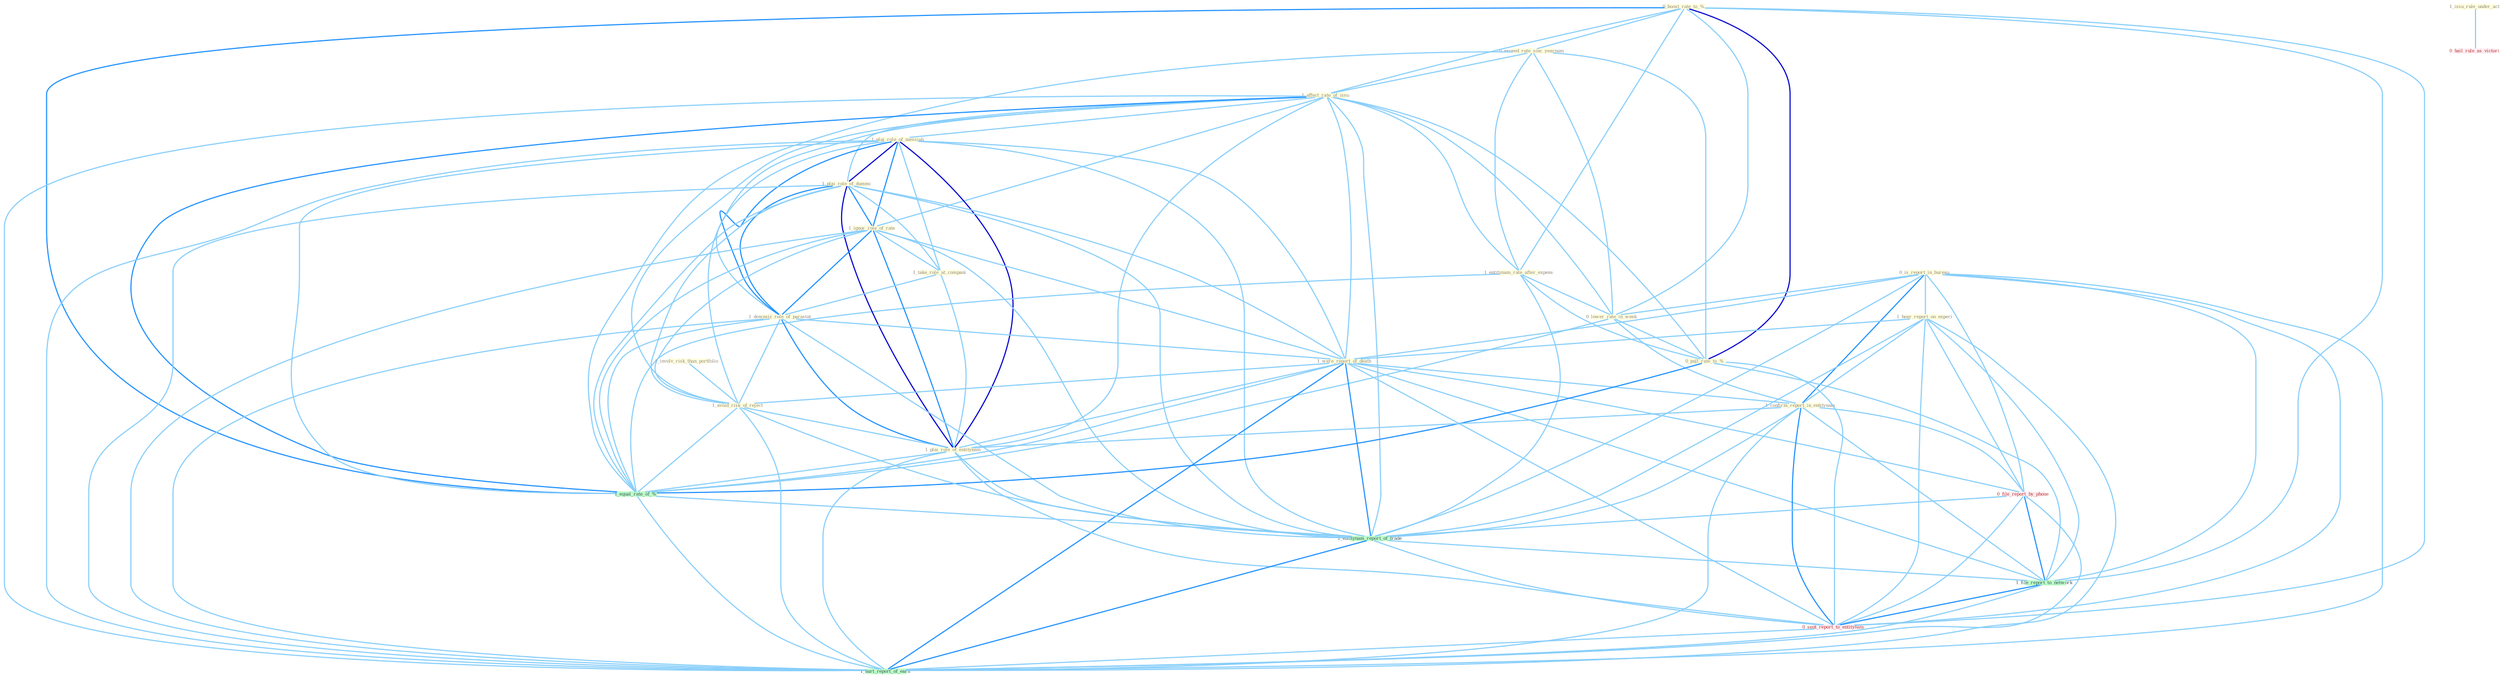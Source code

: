 Graph G{ 
    node
    [shape=polygon,style=filled,width=.5,height=.06,color="#BDFCC9",fixedsize=true,fontsize=4,
    fontcolor="#2f4f4f"];
    {node
    [color="#ffffe0", fontcolor="#8b7d6b"] "0_boost_rate_to_% " "0_exceed_rate_sinc_yearnum " "1_affect_rate_of_issu " "0_is_report_in_bureau " "1_plai_role_of_messiah " "1_entitynam_rate_after_expens " "1_plai_role_of_dummi " "1_involv_risk_than_portfolio " "1_ignor_role_of_rate " "1_take_role_at_compani " "1_downsiz_role_of_parastat " "1_hear_report_on_experi " "0_lower_rate_in_week " "1_issu_rule_under_act " "1_were_report_of_death " "0_pull_rate_to_% " "1_confirm_report_in_entitynam " "1_avoid_risk_of_reject " "1_plai_role_of_entitynam "}
{node [color="#fff0f5", fontcolor="#b22222"] "0_file_report_by_phone " "0_hail_rule_as_victori " "0_sent_report_to_entitynam "}
edge [color="#B0E2FF"];

	"0_boost_rate_to_% " -- "0_exceed_rate_sinc_yearnum " [w="1", color="#87cefa" ];
	"0_boost_rate_to_% " -- "1_affect_rate_of_issu " [w="1", color="#87cefa" ];
	"0_boost_rate_to_% " -- "1_entitynam_rate_after_expens " [w="1", color="#87cefa" ];
	"0_boost_rate_to_% " -- "0_lower_rate_in_week " [w="1", color="#87cefa" ];
	"0_boost_rate_to_% " -- "0_pull_rate_to_% " [w="3", color="#0000cd" , len=0.6];
	"0_boost_rate_to_% " -- "1_equal_rate_of_% " [w="2", color="#1e90ff" , len=0.8];
	"0_boost_rate_to_% " -- "1_file_report_to_network " [w="1", color="#87cefa" ];
	"0_boost_rate_to_% " -- "0_sent_report_to_entitynam " [w="1", color="#87cefa" ];
	"0_exceed_rate_sinc_yearnum " -- "1_affect_rate_of_issu " [w="1", color="#87cefa" ];
	"0_exceed_rate_sinc_yearnum " -- "1_entitynam_rate_after_expens " [w="1", color="#87cefa" ];
	"0_exceed_rate_sinc_yearnum " -- "0_lower_rate_in_week " [w="1", color="#87cefa" ];
	"0_exceed_rate_sinc_yearnum " -- "0_pull_rate_to_% " [w="1", color="#87cefa" ];
	"0_exceed_rate_sinc_yearnum " -- "1_equal_rate_of_% " [w="1", color="#87cefa" ];
	"1_affect_rate_of_issu " -- "1_plai_role_of_messiah " [w="1", color="#87cefa" ];
	"1_affect_rate_of_issu " -- "1_entitynam_rate_after_expens " [w="1", color="#87cefa" ];
	"1_affect_rate_of_issu " -- "1_plai_role_of_dummi " [w="1", color="#87cefa" ];
	"1_affect_rate_of_issu " -- "1_ignor_role_of_rate " [w="1", color="#87cefa" ];
	"1_affect_rate_of_issu " -- "1_downsiz_role_of_parastat " [w="1", color="#87cefa" ];
	"1_affect_rate_of_issu " -- "0_lower_rate_in_week " [w="1", color="#87cefa" ];
	"1_affect_rate_of_issu " -- "1_were_report_of_death " [w="1", color="#87cefa" ];
	"1_affect_rate_of_issu " -- "0_pull_rate_to_% " [w="1", color="#87cefa" ];
	"1_affect_rate_of_issu " -- "1_avoid_risk_of_reject " [w="1", color="#87cefa" ];
	"1_affect_rate_of_issu " -- "1_plai_role_of_entitynam " [w="1", color="#87cefa" ];
	"1_affect_rate_of_issu " -- "1_equal_rate_of_% " [w="2", color="#1e90ff" , len=0.8];
	"1_affect_rate_of_issu " -- "1_entitynam_report_of_trade " [w="1", color="#87cefa" ];
	"1_affect_rate_of_issu " -- "1_hurt_report_of_earn " [w="1", color="#87cefa" ];
	"0_is_report_in_bureau " -- "1_hear_report_on_experi " [w="1", color="#87cefa" ];
	"0_is_report_in_bureau " -- "0_lower_rate_in_week " [w="1", color="#87cefa" ];
	"0_is_report_in_bureau " -- "1_were_report_of_death " [w="1", color="#87cefa" ];
	"0_is_report_in_bureau " -- "1_confirm_report_in_entitynam " [w="2", color="#1e90ff" , len=0.8];
	"0_is_report_in_bureau " -- "0_file_report_by_phone " [w="1", color="#87cefa" ];
	"0_is_report_in_bureau " -- "1_entitynam_report_of_trade " [w="1", color="#87cefa" ];
	"0_is_report_in_bureau " -- "1_file_report_to_network " [w="1", color="#87cefa" ];
	"0_is_report_in_bureau " -- "0_sent_report_to_entitynam " [w="1", color="#87cefa" ];
	"0_is_report_in_bureau " -- "1_hurt_report_of_earn " [w="1", color="#87cefa" ];
	"1_plai_role_of_messiah " -- "1_plai_role_of_dummi " [w="3", color="#0000cd" , len=0.6];
	"1_plai_role_of_messiah " -- "1_ignor_role_of_rate " [w="2", color="#1e90ff" , len=0.8];
	"1_plai_role_of_messiah " -- "1_take_role_at_compani " [w="1", color="#87cefa" ];
	"1_plai_role_of_messiah " -- "1_downsiz_role_of_parastat " [w="2", color="#1e90ff" , len=0.8];
	"1_plai_role_of_messiah " -- "1_were_report_of_death " [w="1", color="#87cefa" ];
	"1_plai_role_of_messiah " -- "1_avoid_risk_of_reject " [w="1", color="#87cefa" ];
	"1_plai_role_of_messiah " -- "1_plai_role_of_entitynam " [w="3", color="#0000cd" , len=0.6];
	"1_plai_role_of_messiah " -- "1_equal_rate_of_% " [w="1", color="#87cefa" ];
	"1_plai_role_of_messiah " -- "1_entitynam_report_of_trade " [w="1", color="#87cefa" ];
	"1_plai_role_of_messiah " -- "1_hurt_report_of_earn " [w="1", color="#87cefa" ];
	"1_entitynam_rate_after_expens " -- "0_lower_rate_in_week " [w="1", color="#87cefa" ];
	"1_entitynam_rate_after_expens " -- "0_pull_rate_to_% " [w="1", color="#87cefa" ];
	"1_entitynam_rate_after_expens " -- "1_equal_rate_of_% " [w="1", color="#87cefa" ];
	"1_entitynam_rate_after_expens " -- "1_entitynam_report_of_trade " [w="1", color="#87cefa" ];
	"1_plai_role_of_dummi " -- "1_ignor_role_of_rate " [w="2", color="#1e90ff" , len=0.8];
	"1_plai_role_of_dummi " -- "1_take_role_at_compani " [w="1", color="#87cefa" ];
	"1_plai_role_of_dummi " -- "1_downsiz_role_of_parastat " [w="2", color="#1e90ff" , len=0.8];
	"1_plai_role_of_dummi " -- "1_were_report_of_death " [w="1", color="#87cefa" ];
	"1_plai_role_of_dummi " -- "1_avoid_risk_of_reject " [w="1", color="#87cefa" ];
	"1_plai_role_of_dummi " -- "1_plai_role_of_entitynam " [w="3", color="#0000cd" , len=0.6];
	"1_plai_role_of_dummi " -- "1_equal_rate_of_% " [w="1", color="#87cefa" ];
	"1_plai_role_of_dummi " -- "1_entitynam_report_of_trade " [w="1", color="#87cefa" ];
	"1_plai_role_of_dummi " -- "1_hurt_report_of_earn " [w="1", color="#87cefa" ];
	"1_involv_risk_than_portfolio " -- "1_avoid_risk_of_reject " [w="1", color="#87cefa" ];
	"1_ignor_role_of_rate " -- "1_take_role_at_compani " [w="1", color="#87cefa" ];
	"1_ignor_role_of_rate " -- "1_downsiz_role_of_parastat " [w="2", color="#1e90ff" , len=0.8];
	"1_ignor_role_of_rate " -- "1_were_report_of_death " [w="1", color="#87cefa" ];
	"1_ignor_role_of_rate " -- "1_avoid_risk_of_reject " [w="1", color="#87cefa" ];
	"1_ignor_role_of_rate " -- "1_plai_role_of_entitynam " [w="2", color="#1e90ff" , len=0.8];
	"1_ignor_role_of_rate " -- "1_equal_rate_of_% " [w="1", color="#87cefa" ];
	"1_ignor_role_of_rate " -- "1_entitynam_report_of_trade " [w="1", color="#87cefa" ];
	"1_ignor_role_of_rate " -- "1_hurt_report_of_earn " [w="1", color="#87cefa" ];
	"1_take_role_at_compani " -- "1_downsiz_role_of_parastat " [w="1", color="#87cefa" ];
	"1_take_role_at_compani " -- "1_plai_role_of_entitynam " [w="1", color="#87cefa" ];
	"1_downsiz_role_of_parastat " -- "1_were_report_of_death " [w="1", color="#87cefa" ];
	"1_downsiz_role_of_parastat " -- "1_avoid_risk_of_reject " [w="1", color="#87cefa" ];
	"1_downsiz_role_of_parastat " -- "1_plai_role_of_entitynam " [w="2", color="#1e90ff" , len=0.8];
	"1_downsiz_role_of_parastat " -- "1_equal_rate_of_% " [w="1", color="#87cefa" ];
	"1_downsiz_role_of_parastat " -- "1_entitynam_report_of_trade " [w="1", color="#87cefa" ];
	"1_downsiz_role_of_parastat " -- "1_hurt_report_of_earn " [w="1", color="#87cefa" ];
	"1_hear_report_on_experi " -- "1_were_report_of_death " [w="1", color="#87cefa" ];
	"1_hear_report_on_experi " -- "1_confirm_report_in_entitynam " [w="1", color="#87cefa" ];
	"1_hear_report_on_experi " -- "0_file_report_by_phone " [w="1", color="#87cefa" ];
	"1_hear_report_on_experi " -- "1_entitynam_report_of_trade " [w="1", color="#87cefa" ];
	"1_hear_report_on_experi " -- "1_file_report_to_network " [w="1", color="#87cefa" ];
	"1_hear_report_on_experi " -- "0_sent_report_to_entitynam " [w="1", color="#87cefa" ];
	"1_hear_report_on_experi " -- "1_hurt_report_of_earn " [w="1", color="#87cefa" ];
	"0_lower_rate_in_week " -- "0_pull_rate_to_% " [w="1", color="#87cefa" ];
	"0_lower_rate_in_week " -- "1_confirm_report_in_entitynam " [w="1", color="#87cefa" ];
	"0_lower_rate_in_week " -- "1_equal_rate_of_% " [w="1", color="#87cefa" ];
	"1_issu_rule_under_act " -- "0_hail_rule_as_victori " [w="1", color="#87cefa" ];
	"1_were_report_of_death " -- "1_confirm_report_in_entitynam " [w="1", color="#87cefa" ];
	"1_were_report_of_death " -- "1_avoid_risk_of_reject " [w="1", color="#87cefa" ];
	"1_were_report_of_death " -- "1_plai_role_of_entitynam " [w="1", color="#87cefa" ];
	"1_were_report_of_death " -- "0_file_report_by_phone " [w="1", color="#87cefa" ];
	"1_were_report_of_death " -- "1_equal_rate_of_% " [w="1", color="#87cefa" ];
	"1_were_report_of_death " -- "1_entitynam_report_of_trade " [w="2", color="#1e90ff" , len=0.8];
	"1_were_report_of_death " -- "1_file_report_to_network " [w="1", color="#87cefa" ];
	"1_were_report_of_death " -- "0_sent_report_to_entitynam " [w="1", color="#87cefa" ];
	"1_were_report_of_death " -- "1_hurt_report_of_earn " [w="2", color="#1e90ff" , len=0.8];
	"0_pull_rate_to_% " -- "1_equal_rate_of_% " [w="2", color="#1e90ff" , len=0.8];
	"0_pull_rate_to_% " -- "1_file_report_to_network " [w="1", color="#87cefa" ];
	"0_pull_rate_to_% " -- "0_sent_report_to_entitynam " [w="1", color="#87cefa" ];
	"1_confirm_report_in_entitynam " -- "1_plai_role_of_entitynam " [w="1", color="#87cefa" ];
	"1_confirm_report_in_entitynam " -- "0_file_report_by_phone " [w="1", color="#87cefa" ];
	"1_confirm_report_in_entitynam " -- "1_entitynam_report_of_trade " [w="1", color="#87cefa" ];
	"1_confirm_report_in_entitynam " -- "1_file_report_to_network " [w="1", color="#87cefa" ];
	"1_confirm_report_in_entitynam " -- "0_sent_report_to_entitynam " [w="2", color="#1e90ff" , len=0.8];
	"1_confirm_report_in_entitynam " -- "1_hurt_report_of_earn " [w="1", color="#87cefa" ];
	"1_avoid_risk_of_reject " -- "1_plai_role_of_entitynam " [w="1", color="#87cefa" ];
	"1_avoid_risk_of_reject " -- "1_equal_rate_of_% " [w="1", color="#87cefa" ];
	"1_avoid_risk_of_reject " -- "1_entitynam_report_of_trade " [w="1", color="#87cefa" ];
	"1_avoid_risk_of_reject " -- "1_hurt_report_of_earn " [w="1", color="#87cefa" ];
	"1_plai_role_of_entitynam " -- "1_equal_rate_of_% " [w="1", color="#87cefa" ];
	"1_plai_role_of_entitynam " -- "1_entitynam_report_of_trade " [w="1", color="#87cefa" ];
	"1_plai_role_of_entitynam " -- "0_sent_report_to_entitynam " [w="1", color="#87cefa" ];
	"1_plai_role_of_entitynam " -- "1_hurt_report_of_earn " [w="1", color="#87cefa" ];
	"0_file_report_by_phone " -- "1_entitynam_report_of_trade " [w="1", color="#87cefa" ];
	"0_file_report_by_phone " -- "1_file_report_to_network " [w="2", color="#1e90ff" , len=0.8];
	"0_file_report_by_phone " -- "0_sent_report_to_entitynam " [w="1", color="#87cefa" ];
	"0_file_report_by_phone " -- "1_hurt_report_of_earn " [w="1", color="#87cefa" ];
	"1_equal_rate_of_% " -- "1_entitynam_report_of_trade " [w="1", color="#87cefa" ];
	"1_equal_rate_of_% " -- "1_hurt_report_of_earn " [w="1", color="#87cefa" ];
	"1_entitynam_report_of_trade " -- "1_file_report_to_network " [w="1", color="#87cefa" ];
	"1_entitynam_report_of_trade " -- "0_sent_report_to_entitynam " [w="1", color="#87cefa" ];
	"1_entitynam_report_of_trade " -- "1_hurt_report_of_earn " [w="2", color="#1e90ff" , len=0.8];
	"1_file_report_to_network " -- "0_sent_report_to_entitynam " [w="2", color="#1e90ff" , len=0.8];
	"1_file_report_to_network " -- "1_hurt_report_of_earn " [w="1", color="#87cefa" ];
	"0_sent_report_to_entitynam " -- "1_hurt_report_of_earn " [w="1", color="#87cefa" ];
}